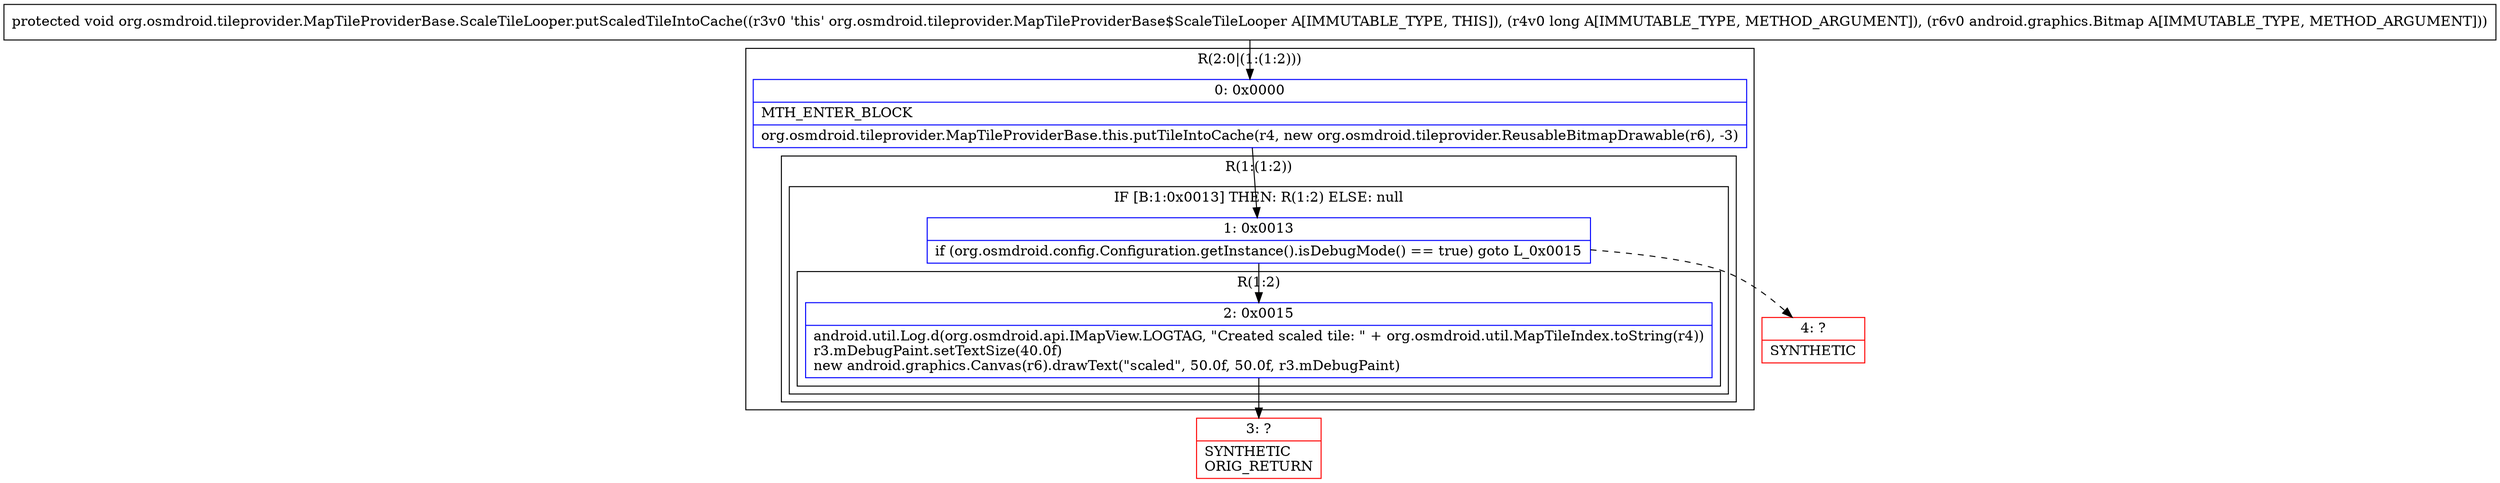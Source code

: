 digraph "CFG fororg.osmdroid.tileprovider.MapTileProviderBase.ScaleTileLooper.putScaledTileIntoCache(JLandroid\/graphics\/Bitmap;)V" {
subgraph cluster_Region_1434393359 {
label = "R(2:0|(1:(1:2)))";
node [shape=record,color=blue];
Node_0 [shape=record,label="{0\:\ 0x0000|MTH_ENTER_BLOCK\l|org.osmdroid.tileprovider.MapTileProviderBase.this.putTileIntoCache(r4, new org.osmdroid.tileprovider.ReusableBitmapDrawable(r6), \-3)\l}"];
subgraph cluster_Region_1807369543 {
label = "R(1:(1:2))";
node [shape=record,color=blue];
subgraph cluster_IfRegion_1569947807 {
label = "IF [B:1:0x0013] THEN: R(1:2) ELSE: null";
node [shape=record,color=blue];
Node_1 [shape=record,label="{1\:\ 0x0013|if (org.osmdroid.config.Configuration.getInstance().isDebugMode() == true) goto L_0x0015\l}"];
subgraph cluster_Region_2101451395 {
label = "R(1:2)";
node [shape=record,color=blue];
Node_2 [shape=record,label="{2\:\ 0x0015|android.util.Log.d(org.osmdroid.api.IMapView.LOGTAG, \"Created scaled tile: \" + org.osmdroid.util.MapTileIndex.toString(r4))\lr3.mDebugPaint.setTextSize(40.0f)\lnew android.graphics.Canvas(r6).drawText(\"scaled\", 50.0f, 50.0f, r3.mDebugPaint)\l}"];
}
}
}
}
Node_3 [shape=record,color=red,label="{3\:\ ?|SYNTHETIC\lORIG_RETURN\l}"];
Node_4 [shape=record,color=red,label="{4\:\ ?|SYNTHETIC\l}"];
MethodNode[shape=record,label="{protected void org.osmdroid.tileprovider.MapTileProviderBase.ScaleTileLooper.putScaledTileIntoCache((r3v0 'this' org.osmdroid.tileprovider.MapTileProviderBase$ScaleTileLooper A[IMMUTABLE_TYPE, THIS]), (r4v0 long A[IMMUTABLE_TYPE, METHOD_ARGUMENT]), (r6v0 android.graphics.Bitmap A[IMMUTABLE_TYPE, METHOD_ARGUMENT])) }"];
MethodNode -> Node_0;
Node_0 -> Node_1;
Node_1 -> Node_2;
Node_1 -> Node_4[style=dashed];
Node_2 -> Node_3;
}

